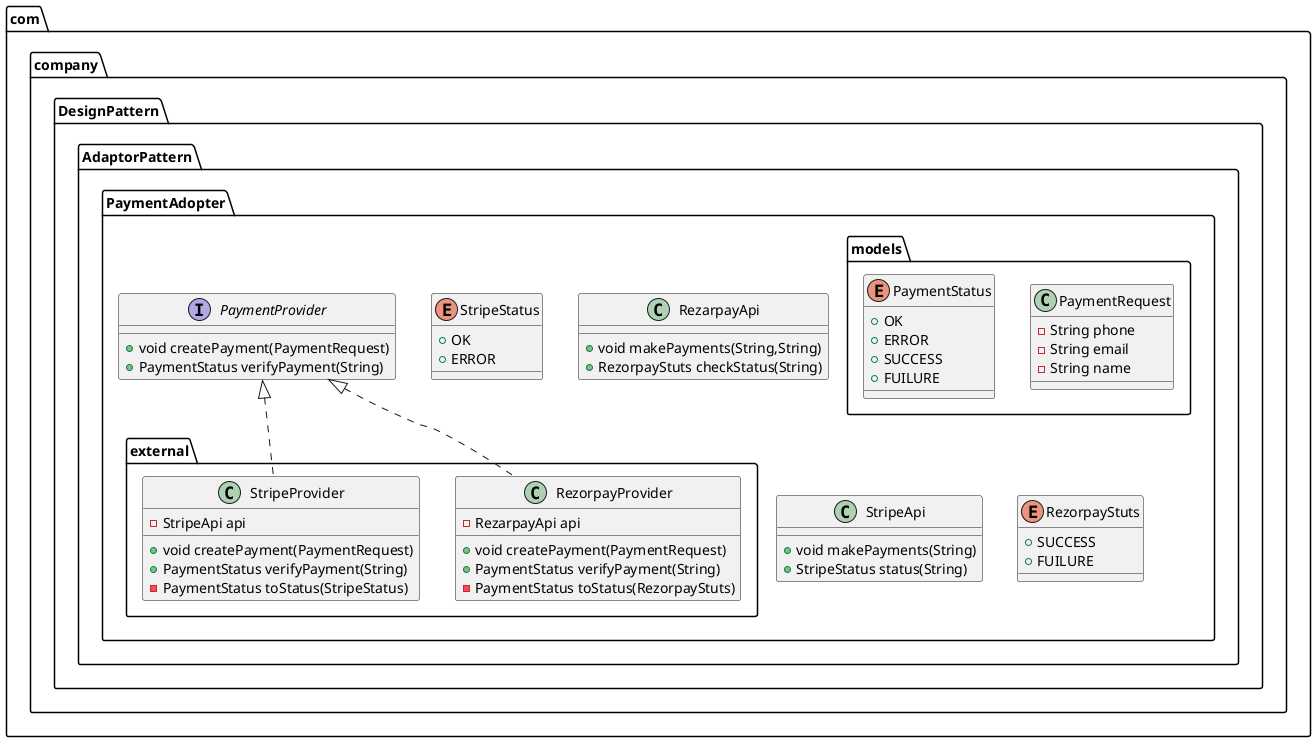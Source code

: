 @startuml
enum com.company.DesignPattern.AdaptorPattern.PaymentAdopter.StripeStatus {
+  OK
+  ERROR
}
interface com.company.DesignPattern.AdaptorPattern.PaymentAdopter.PaymentProvider {
+ void createPayment(PaymentRequest)
+ PaymentStatus verifyPayment(String)
}
class com.company.DesignPattern.AdaptorPattern.PaymentAdopter.RezarpayApi {
+ void makePayments(String,String)
+ RezorpayStuts checkStatus(String)
}
class com.company.DesignPattern.AdaptorPattern.PaymentAdopter.external.RezorpayProvider {
- RezarpayApi api
+ void createPayment(PaymentRequest)
+ PaymentStatus verifyPayment(String)
- PaymentStatus toStatus(RezorpayStuts)
}
class com.company.DesignPattern.AdaptorPattern.PaymentAdopter.StripeApi {
+ void makePayments(String)
+ StripeStatus status(String)
}
class com.company.DesignPattern.AdaptorPattern.PaymentAdopter.models.PaymentRequest {
- String phone
- String email
- String name
}
enum com.company.DesignPattern.AdaptorPattern.PaymentAdopter.RezorpayStuts {
+  SUCCESS
+  FUILURE
}
class com.company.DesignPattern.AdaptorPattern.PaymentAdopter.external.StripeProvider {
- StripeApi api
+ void createPayment(PaymentRequest)
+ PaymentStatus verifyPayment(String)
- PaymentStatus toStatus(StripeStatus)
}
enum com.company.DesignPattern.AdaptorPattern.PaymentAdopter.models.PaymentStatus {
+  OK
+  ERROR
+  SUCCESS
+  FUILURE
}


com.company.DesignPattern.AdaptorPattern.PaymentAdopter.PaymentProvider <|.. com.company.DesignPattern.AdaptorPattern.PaymentAdopter.external.RezorpayProvider
com.company.DesignPattern.AdaptorPattern.PaymentAdopter.PaymentProvider <|.. com.company.DesignPattern.AdaptorPattern.PaymentAdopter.external.StripeProvider
@enduml